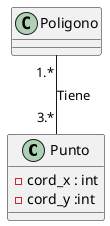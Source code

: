 @startuml 
class Punto{
    -cord_x : int
    -cord_y :int
}
Poligono "1.*" -- "3.*" Punto : Tiene

@enduml